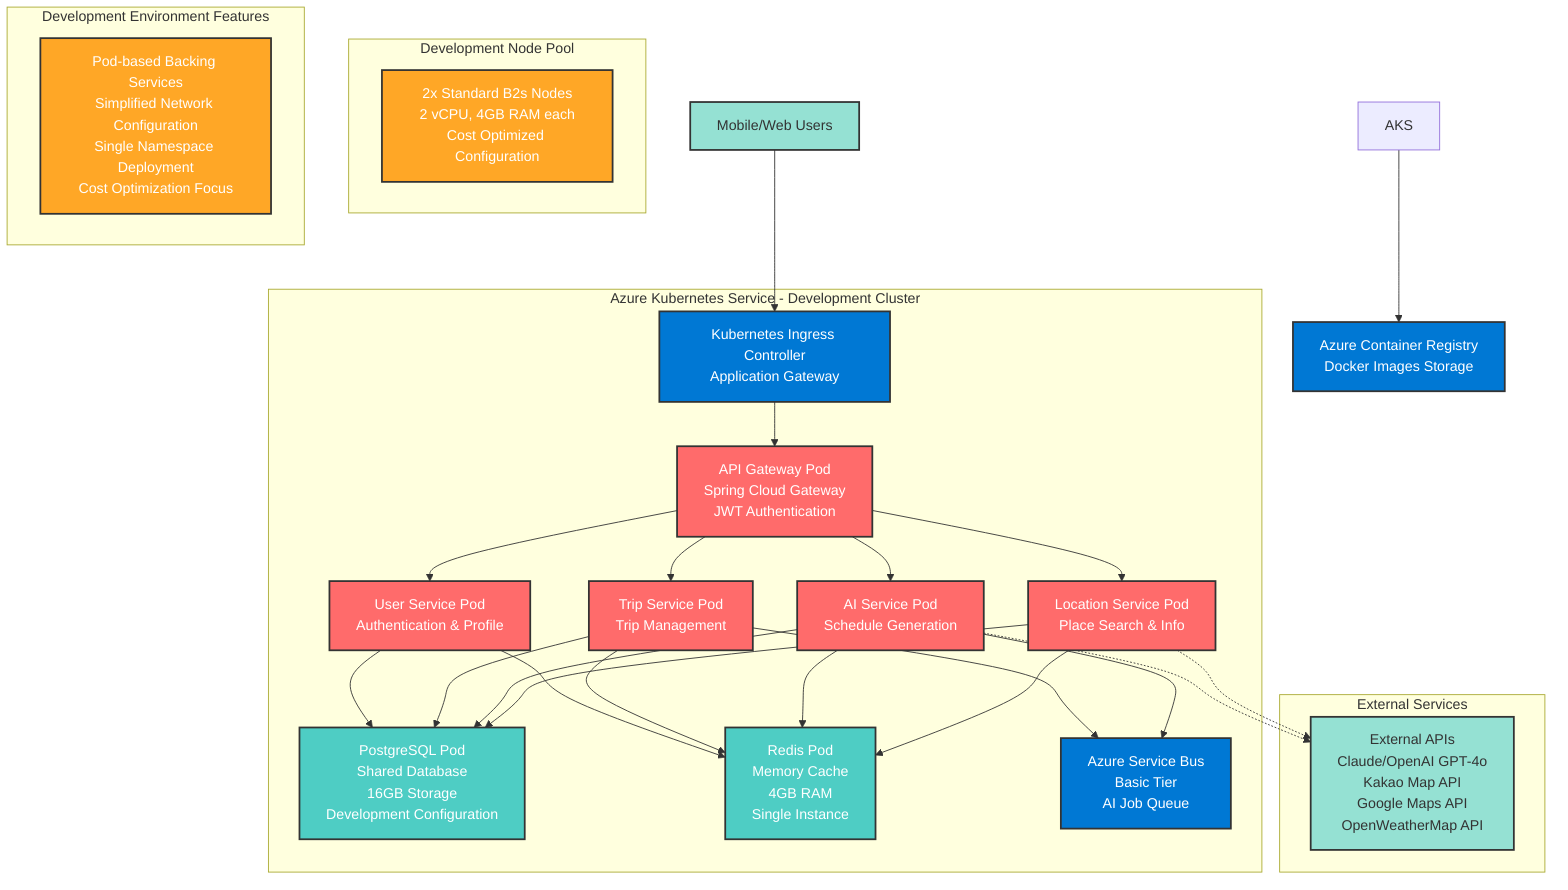 graph TB
    %% TripGen Development Environment Physical Architecture
    %% Azure Cloud Based Development Environment
    %% Core Flow: Users → Ingress → Services → Database
    
    Users[Mobile/Web Users] --> Ingress[Kubernetes Ingress Controller<br/>Application Gateway]
    
    subgraph "Azure Kubernetes Service - Development Cluster"
        direction TB
        
        %% API Gateway Layer
        Ingress --> Gateway[API Gateway Pod<br/>Spring Cloud Gateway<br/>JWT Authentication]
        
        %% Microservices Layer
        Gateway --> UserService[User Service Pod<br/>Authentication & Profile]
        Gateway --> TripService[Trip Service Pod<br/>Trip Management]
        Gateway --> AIService[AI Service Pod<br/>Schedule Generation]
        Gateway --> LocationService[Location Service Pod<br/>Place Search & Info]
        
        %% Database Layer - Pod based for development
        UserService --> PostgreSQL[PostgreSQL Pod<br/>Shared Database<br/>16GB Storage<br/>Development Configuration]
        TripService --> PostgreSQL
        AIService --> PostgreSQL
        LocationService --> PostgreSQL
        
        %% Cache Layer - Pod based for development
        UserService --> Redis[Redis Pod<br/>Memory Cache<br/>4GB RAM<br/>Single Instance]
        TripService --> Redis
        AIService --> Redis
        LocationService --> Redis
        
        %% Message Queue - Azure Service Bus for reliability
        TripService --> ServiceBus[Azure Service Bus<br/>Basic Tier<br/>AI Job Queue]
        AIService --> ServiceBus
    end
    
    %% External APIs
    subgraph "External Services"
        ExternalAPI[External APIs<br/>Claude/OpenAI GPT-4o<br/>Kakao Map API<br/>Google Maps API<br/>OpenWeatherMap API]
    end
    
    AIService -.-> ExternalAPI
    LocationService -.-> ExternalAPI
    
    %% Azure Services
    AKS --> ContainerRegistry[Azure Container Registry<br/>Docker Images Storage]
    
    %% Development Environment Configuration
    subgraph "Development Node Pool"
        NodePool[2x Standard B2s Nodes<br/>2 vCPU, 4GB RAM each<br/>Cost Optimized Configuration]
    end
    
    subgraph "Development Environment Features"
        DevFeatures[Pod-based Backing Services<br/>Simplified Network Configuration<br/>Single Namespace Deployment<br/>Cost Optimization Focus]
    end
    
    %% Styling
    classDef azureService fill:#0078d4,stroke:#333,stroke-width:2px,color:#fff
    classDef microservice fill:#ff6b6b,stroke:#333,stroke-width:2px,color:#fff
    classDef database fill:#4ecdc4,stroke:#333,stroke-width:2px,color:#fff
    classDef external fill:#95e1d3,stroke:#333,stroke-width:2px,color:#333
    classDef infrastructure fill:#ffa726,stroke:#333,stroke-width:2px,color:#fff
    
    class Ingress,ServiceBus,ContainerRegistry azureService
    class Gateway,UserService,TripService,AIService,LocationService microservice
    class PostgreSQL,Redis database
    class Users,ExternalAPI external
    class NodePool,DevFeatures infrastructure